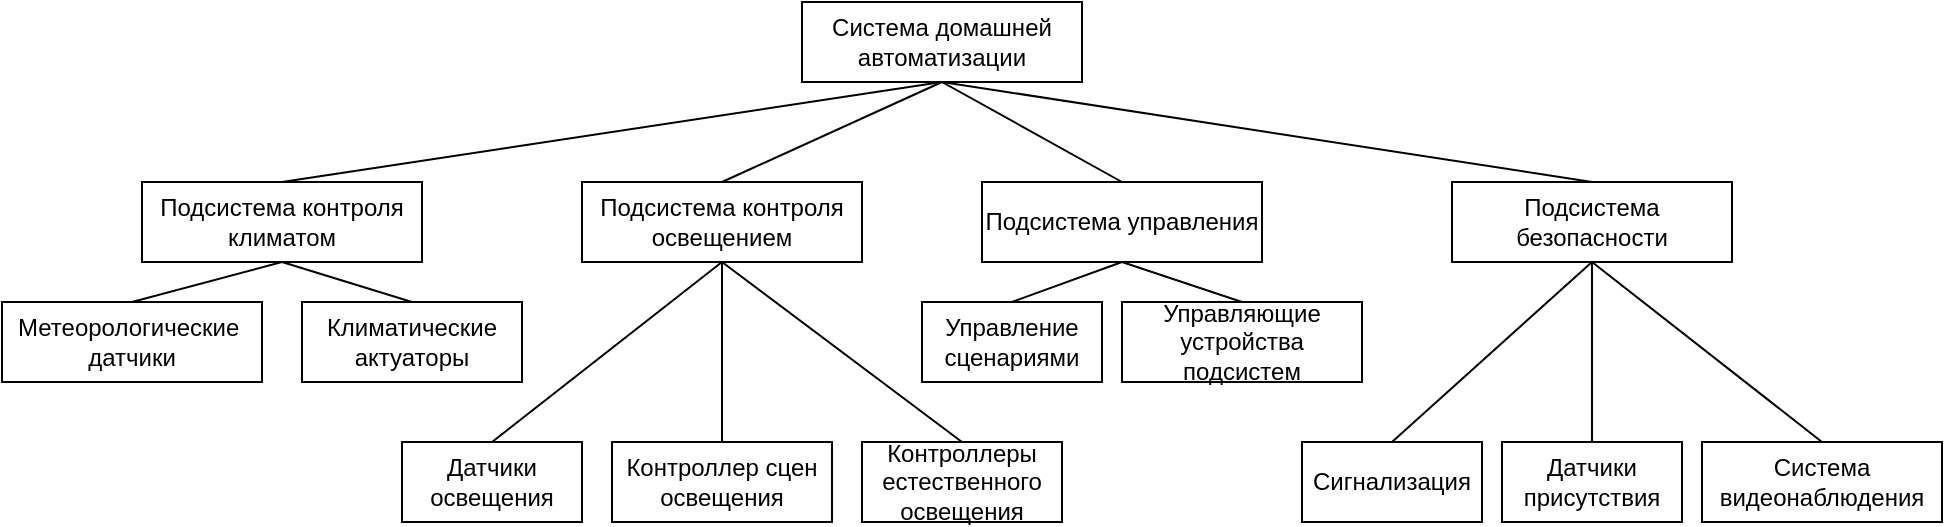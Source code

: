 <mxfile version="12.9.3" type="device" pages="14"><diagram id="8x0JdCdRlvwpocvCYO7m" name="Рис 1. Схема подсистем системы домашней автоматизации"><mxGraphModel dx="942" dy="942" grid="1" gridSize="10" guides="1" tooltips="1" connect="1" arrows="1" fold="1" page="1" pageScale="1" pageWidth="500" pageHeight="300" math="0" shadow="0"><root><mxCell id="0"/><mxCell id="1" parent="0"/><mxCell id="WRRyMaiyR_bwtCbyhR-h-23" style="edgeStyle=none;rounded=0;orthogonalLoop=1;jettySize=auto;html=1;exitX=0.5;exitY=1;exitDx=0;exitDy=0;entryX=0.5;entryY=0;entryDx=0;entryDy=0;strokeColor=#000000;endArrow=none;endFill=0;" parent="1" source="WRRyMaiyR_bwtCbyhR-h-2" target="WRRyMaiyR_bwtCbyhR-h-8" edge="1"><mxGeometry relative="1" as="geometry"/></mxCell><mxCell id="WRRyMaiyR_bwtCbyhR-h-25" style="edgeStyle=none;rounded=0;orthogonalLoop=1;jettySize=auto;html=1;exitX=0.5;exitY=1;exitDx=0;exitDy=0;entryX=0.5;entryY=0;entryDx=0;entryDy=0;strokeColor=#000000;endArrow=none;endFill=0;" parent="1" source="WRRyMaiyR_bwtCbyhR-h-2" target="WRRyMaiyR_bwtCbyhR-h-3" edge="1"><mxGeometry relative="1" as="geometry"/></mxCell><mxCell id="WRRyMaiyR_bwtCbyhR-h-26" style="edgeStyle=none;rounded=0;orthogonalLoop=1;jettySize=auto;html=1;exitX=0.5;exitY=1;exitDx=0;exitDy=0;entryX=0.5;entryY=0;entryDx=0;entryDy=0;strokeColor=#000000;endArrow=none;endFill=0;" parent="1" source="WRRyMaiyR_bwtCbyhR-h-2" target="WRRyMaiyR_bwtCbyhR-h-17" edge="1"><mxGeometry relative="1" as="geometry"/></mxCell><mxCell id="WRRyMaiyR_bwtCbyhR-h-27" style="edgeStyle=none;rounded=0;orthogonalLoop=1;jettySize=auto;html=1;exitX=0.5;exitY=1;exitDx=0;exitDy=0;entryX=0.5;entryY=0;entryDx=0;entryDy=0;strokeColor=#000000;endArrow=none;endFill=0;" parent="1" source="WRRyMaiyR_bwtCbyhR-h-2" target="WRRyMaiyR_bwtCbyhR-h-13" edge="1"><mxGeometry relative="1" as="geometry"/></mxCell><mxCell id="WRRyMaiyR_bwtCbyhR-h-2" value="Система домашней автоматизации" style="rounded=0;whiteSpace=wrap;html=1;" parent="1" vertex="1"><mxGeometry x="410" y="-280" width="140" height="40" as="geometry"/></mxCell><mxCell id="WRRyMaiyR_bwtCbyhR-h-28" style="edgeStyle=none;rounded=0;orthogonalLoop=1;jettySize=auto;html=1;exitX=0.5;exitY=1;exitDx=0;exitDy=0;entryX=0.5;entryY=0;entryDx=0;entryDy=0;endArrow=none;endFill=0;strokeColor=#000000;" parent="1" source="WRRyMaiyR_bwtCbyhR-h-3" target="WRRyMaiyR_bwtCbyhR-h-5" edge="1"><mxGeometry relative="1" as="geometry"/></mxCell><mxCell id="WRRyMaiyR_bwtCbyhR-h-29" style="edgeStyle=none;rounded=0;orthogonalLoop=1;jettySize=auto;html=1;exitX=0.5;exitY=1;exitDx=0;exitDy=0;entryX=0.5;entryY=0;entryDx=0;entryDy=0;endArrow=none;endFill=0;strokeColor=#000000;" parent="1" source="WRRyMaiyR_bwtCbyhR-h-3" target="WRRyMaiyR_bwtCbyhR-h-7" edge="1"><mxGeometry relative="1" as="geometry"/></mxCell><mxCell id="WRRyMaiyR_bwtCbyhR-h-3" value="Подсистема контроля климатом" style="rounded=0;whiteSpace=wrap;html=1;" parent="1" vertex="1"><mxGeometry x="80" y="-190" width="140" height="40" as="geometry"/></mxCell><mxCell id="WRRyMaiyR_bwtCbyhR-h-5" value="&lt;span style=&quot;text-align: left&quot;&gt;Метеорологические&amp;nbsp; датчики&lt;/span&gt;" style="rounded=0;whiteSpace=wrap;html=1;" parent="1" vertex="1"><mxGeometry x="10" y="-130" width="130" height="40" as="geometry"/></mxCell><mxCell id="WRRyMaiyR_bwtCbyhR-h-7" value="&lt;span style=&quot;text-align: left&quot;&gt;Климатические актуаторы&lt;/span&gt;" style="rounded=0;whiteSpace=wrap;html=1;" parent="1" vertex="1"><mxGeometry x="160" y="-130" width="110" height="40" as="geometry"/></mxCell><mxCell id="WRRyMaiyR_bwtCbyhR-h-30" style="edgeStyle=none;rounded=0;orthogonalLoop=1;jettySize=auto;html=1;exitX=0.5;exitY=1;exitDx=0;exitDy=0;entryX=0.5;entryY=0;entryDx=0;entryDy=0;endArrow=none;endFill=0;strokeColor=#000000;" parent="1" source="WRRyMaiyR_bwtCbyhR-h-8" target="WRRyMaiyR_bwtCbyhR-h-9" edge="1"><mxGeometry relative="1" as="geometry"/></mxCell><mxCell id="WRRyMaiyR_bwtCbyhR-h-31" style="edgeStyle=none;rounded=0;orthogonalLoop=1;jettySize=auto;html=1;exitX=0.5;exitY=1;exitDx=0;exitDy=0;entryX=0.5;entryY=0;entryDx=0;entryDy=0;endArrow=none;endFill=0;strokeColor=#000000;" parent="1" source="WRRyMaiyR_bwtCbyhR-h-8" target="WRRyMaiyR_bwtCbyhR-h-11" edge="1"><mxGeometry relative="1" as="geometry"/></mxCell><mxCell id="WRRyMaiyR_bwtCbyhR-h-32" style="edgeStyle=none;rounded=0;orthogonalLoop=1;jettySize=auto;html=1;exitX=0.5;exitY=1;exitDx=0;exitDy=0;entryX=0.5;entryY=0;entryDx=0;entryDy=0;endArrow=none;endFill=0;strokeColor=#000000;" parent="1" source="WRRyMaiyR_bwtCbyhR-h-8" target="WRRyMaiyR_bwtCbyhR-h-12" edge="1"><mxGeometry relative="1" as="geometry"/></mxCell><mxCell id="WRRyMaiyR_bwtCbyhR-h-8" value="Подсистема контроля освещением" style="rounded=0;whiteSpace=wrap;html=1;" parent="1" vertex="1"><mxGeometry x="300" y="-190" width="140" height="40" as="geometry"/></mxCell><mxCell id="WRRyMaiyR_bwtCbyhR-h-9" value="&lt;span style=&quot;text-align: left&quot;&gt;Датчики освещения&lt;/span&gt;" style="rounded=0;whiteSpace=wrap;html=1;" parent="1" vertex="1"><mxGeometry x="210" y="-60" width="90" height="40" as="geometry"/></mxCell><mxCell id="WRRyMaiyR_bwtCbyhR-h-11" value="&lt;span style=&quot;text-align: left&quot;&gt;&lt;font style=&quot;font-size: 12px&quot;&gt;Контроллер сцен освещения&lt;/font&gt;&lt;/span&gt;" style="rounded=0;whiteSpace=wrap;html=1;" parent="1" vertex="1"><mxGeometry x="315" y="-60" width="110" height="40" as="geometry"/></mxCell><mxCell id="WRRyMaiyR_bwtCbyhR-h-12" value="&lt;font style=&quot;font-size: 12px&quot;&gt;&lt;span style=&quot;text-align: left&quot;&gt;&lt;font style=&quot;font-size: 12px&quot;&gt;Контроллеры е&lt;/font&gt;&lt;/span&gt;&lt;span style=&quot;text-align: left&quot;&gt;стественного освещения&lt;/span&gt;&lt;/font&gt;" style="rounded=0;whiteSpace=wrap;html=1;" parent="1" vertex="1"><mxGeometry x="440" y="-60" width="100" height="40" as="geometry"/></mxCell><mxCell id="WRRyMaiyR_bwtCbyhR-h-13" value="Подсистема безопасности" style="rounded=0;whiteSpace=wrap;html=1;" parent="1" vertex="1"><mxGeometry x="735" y="-190" width="140" height="40" as="geometry"/></mxCell><mxCell id="WRRyMaiyR_bwtCbyhR-h-35" style="edgeStyle=none;rounded=0;orthogonalLoop=1;jettySize=auto;html=1;exitX=0.5;exitY=0;exitDx=0;exitDy=0;entryX=0.5;entryY=1;entryDx=0;entryDy=0;endArrow=none;endFill=0;strokeColor=#000000;" parent="1" source="WRRyMaiyR_bwtCbyhR-h-14" target="WRRyMaiyR_bwtCbyhR-h-13" edge="1"><mxGeometry relative="1" as="geometry"/></mxCell><mxCell id="WRRyMaiyR_bwtCbyhR-h-14" value="&lt;span style=&quot;text-align: left&quot;&gt;Сигнализация&lt;/span&gt;" style="rounded=0;whiteSpace=wrap;html=1;" parent="1" vertex="1"><mxGeometry x="660" y="-60" width="90" height="40" as="geometry"/></mxCell><mxCell id="WRRyMaiyR_bwtCbyhR-h-37" style="edgeStyle=none;rounded=0;orthogonalLoop=1;jettySize=auto;html=1;exitX=0.5;exitY=0;exitDx=0;exitDy=0;entryX=0.5;entryY=1;entryDx=0;entryDy=0;endArrow=none;endFill=0;strokeColor=#000000;" parent="1" source="WRRyMaiyR_bwtCbyhR-h-15" target="WRRyMaiyR_bwtCbyhR-h-13" edge="1"><mxGeometry relative="1" as="geometry"/></mxCell><mxCell id="WRRyMaiyR_bwtCbyhR-h-15" value="&lt;div&gt;&lt;span&gt;Система видеонаблюдения&lt;/span&gt;&lt;/div&gt;" style="rounded=0;whiteSpace=wrap;html=1;align=center;" parent="1" vertex="1"><mxGeometry x="860" y="-60" width="120" height="40" as="geometry"/></mxCell><mxCell id="WRRyMaiyR_bwtCbyhR-h-36" style="edgeStyle=none;rounded=0;orthogonalLoop=1;jettySize=auto;html=1;exitX=0.5;exitY=0;exitDx=0;exitDy=0;endArrow=none;endFill=0;strokeColor=#000000;" parent="1" source="WRRyMaiyR_bwtCbyhR-h-16" edge="1"><mxGeometry relative="1" as="geometry"><mxPoint x="805" y="-150" as="targetPoint"/></mxGeometry></mxCell><mxCell id="WRRyMaiyR_bwtCbyhR-h-16" value="&lt;div style=&quot;&quot;&gt;&lt;span&gt;Датчики присутствия&lt;/span&gt;&lt;/div&gt;" style="rounded=0;whiteSpace=wrap;html=1;align=center;" parent="1" vertex="1"><mxGeometry x="760" y="-60" width="90" height="40" as="geometry"/></mxCell><mxCell id="WRRyMaiyR_bwtCbyhR-h-33" style="edgeStyle=none;rounded=0;orthogonalLoop=1;jettySize=auto;html=1;exitX=0.5;exitY=1;exitDx=0;exitDy=0;entryX=0.5;entryY=0;entryDx=0;entryDy=0;endArrow=none;endFill=0;strokeColor=#000000;" parent="1" source="WRRyMaiyR_bwtCbyhR-h-17" target="WRRyMaiyR_bwtCbyhR-h-18" edge="1"><mxGeometry relative="1" as="geometry"/></mxCell><mxCell id="WRRyMaiyR_bwtCbyhR-h-34" style="edgeStyle=none;rounded=0;orthogonalLoop=1;jettySize=auto;html=1;exitX=0.5;exitY=1;exitDx=0;exitDy=0;entryX=0.5;entryY=0;entryDx=0;entryDy=0;endArrow=none;endFill=0;strokeColor=#000000;" parent="1" source="WRRyMaiyR_bwtCbyhR-h-17" target="WRRyMaiyR_bwtCbyhR-h-19" edge="1"><mxGeometry relative="1" as="geometry"/></mxCell><mxCell id="WRRyMaiyR_bwtCbyhR-h-17" value="Подсистема управления" style="rounded=0;whiteSpace=wrap;html=1;" parent="1" vertex="1"><mxGeometry x="500" y="-190" width="140" height="40" as="geometry"/></mxCell><mxCell id="WRRyMaiyR_bwtCbyhR-h-18" value="&lt;span style=&quot;text-align: left&quot;&gt;Управление сценариями&lt;/span&gt;" style="rounded=0;whiteSpace=wrap;html=1;" parent="1" vertex="1"><mxGeometry x="470" y="-130" width="90" height="40" as="geometry"/></mxCell><mxCell id="WRRyMaiyR_bwtCbyhR-h-19" value="Управляющие устройства подсистем" style="rounded=0;whiteSpace=wrap;html=1;align=center;" parent="1" vertex="1"><mxGeometry x="570" y="-130" width="120" height="40" as="geometry"/></mxCell></root></mxGraphModel></diagram><diagram id="k5sfPZxrdiz6EdVdH0dL" name="Рис. 2. Модель OSI."><mxGraphModel dx="1086" dy="806" grid="1" gridSize="10" guides="1" tooltips="1" connect="1" arrows="1" fold="1" page="1" pageScale="1" pageWidth="827" pageHeight="1169" math="0" shadow="0"><root><mxCell id="h6wIHqJ3UbfoDfBqtRoH-0"/><mxCell id="h6wIHqJ3UbfoDfBqtRoH-1" parent="h6wIHqJ3UbfoDfBqtRoH-0"/><mxCell id="h6wIHqJ3UbfoDfBqtRoH-7" value="Прикладной уровень" style="rounded=0;whiteSpace=wrap;html=1;" parent="h6wIHqJ3UbfoDfBqtRoH-1" vertex="1"><mxGeometry x="350" y="180" width="120" height="40" as="geometry"/></mxCell><mxCell id="h6wIHqJ3UbfoDfBqtRoH-8" value="Уровень представления" style="rounded=0;whiteSpace=wrap;html=1;" parent="h6wIHqJ3UbfoDfBqtRoH-1" vertex="1"><mxGeometry x="350" y="240" width="120" height="40" as="geometry"/></mxCell><mxCell id="h6wIHqJ3UbfoDfBqtRoH-9" value="Сеансовый уровень" style="rounded=0;whiteSpace=wrap;html=1;" parent="h6wIHqJ3UbfoDfBqtRoH-1" vertex="1"><mxGeometry x="350" y="300" width="120" height="40" as="geometry"/></mxCell><mxCell id="h6wIHqJ3UbfoDfBqtRoH-10" value="Сетевой уровень" style="rounded=0;whiteSpace=wrap;html=1;" parent="h6wIHqJ3UbfoDfBqtRoH-1" vertex="1"><mxGeometry x="350" y="420" width="120" height="40" as="geometry"/></mxCell><mxCell id="h6wIHqJ3UbfoDfBqtRoH-11" value="Транспортный уровень" style="rounded=0;whiteSpace=wrap;html=1;" parent="h6wIHqJ3UbfoDfBqtRoH-1" vertex="1"><mxGeometry x="350" y="360" width="120" height="40" as="geometry"/></mxCell><mxCell id="h6wIHqJ3UbfoDfBqtRoH-12" value="Физический уровень" style="rounded=0;whiteSpace=wrap;html=1;" parent="h6wIHqJ3UbfoDfBqtRoH-1" vertex="1"><mxGeometry x="350" y="544.5" width="120" height="40" as="geometry"/></mxCell><mxCell id="h6wIHqJ3UbfoDfBqtRoH-13" value="Канальный уровень" style="rounded=0;whiteSpace=wrap;html=1;" parent="h6wIHqJ3UbfoDfBqtRoH-1" vertex="1"><mxGeometry x="350" y="484.5" width="120" height="40" as="geometry"/></mxCell></root></mxGraphModel></diagram><diagram id="Che67uDPqf3_EfOPjMFF" name="Рис 4. Взаимодействия клиентов и брокера в протоколе MQTT"><mxGraphModel dx="1086" dy="806" grid="1" gridSize="10" guides="1" tooltips="1" connect="1" arrows="1" fold="1" page="1" pageScale="1" pageWidth="827" pageHeight="1169" math="0" shadow="0"><root><mxCell id="bf9YtLMPyDu3RK4C464r-0"/><mxCell id="bf9YtLMPyDu3RK4C464r-1" parent="bf9YtLMPyDu3RK4C464r-0"/><mxCell id="bf9YtLMPyDu3RK4C464r-2" value="Издатель" style="rounded=0;whiteSpace=wrap;html=1;" parent="bf9YtLMPyDu3RK4C464r-1" vertex="1"><mxGeometry x="240" y="370" width="120" height="60" as="geometry"/></mxCell><mxCell id="bf9YtLMPyDu3RK4C464r-3" value="Брокер" style="rounded=0;whiteSpace=wrap;html=1;" parent="bf9YtLMPyDu3RK4C464r-1" vertex="1"><mxGeometry x="450" y="370" width="120" height="60" as="geometry"/></mxCell><mxCell id="bf9YtLMPyDu3RK4C464r-4" value="Подписчик" style="rounded=0;whiteSpace=wrap;html=1;" parent="bf9YtLMPyDu3RK4C464r-1" vertex="1"><mxGeometry x="640" y="370" width="120" height="60" as="geometry"/></mxCell><mxCell id="bf9YtLMPyDu3RK4C464r-5" value="" style="endArrow=classic;html=1;exitX=1;exitY=0.25;exitDx=0;exitDy=0;entryX=0;entryY=0.25;entryDx=0;entryDy=0;" parent="bf9YtLMPyDu3RK4C464r-1" source="bf9YtLMPyDu3RK4C464r-2" target="bf9YtLMPyDu3RK4C464r-3" edge="1"><mxGeometry width="50" height="50" relative="1" as="geometry"><mxPoint x="370" y="400" as="sourcePoint"/><mxPoint x="420" y="350" as="targetPoint"/></mxGeometry></mxCell><mxCell id="bf9YtLMPyDu3RK4C464r-8" value="1. connect" style="text;html=1;align=center;verticalAlign=middle;resizable=0;points=[];labelBackgroundColor=#ffffff;fontSize=9;" parent="bf9YtLMPyDu3RK4C464r-5" vertex="1" connectable="0"><mxGeometry x="-0.296" y="1" relative="1" as="geometry"><mxPoint x="12" y="-4" as="offset"/></mxGeometry></mxCell><mxCell id="bf9YtLMPyDu3RK4C464r-6" value="" style="endArrow=classic;html=1;entryX=1;entryY=0.5;entryDx=0;entryDy=0;exitX=0;exitY=0.5;exitDx=0;exitDy=0;" parent="bf9YtLMPyDu3RK4C464r-1" source="bf9YtLMPyDu3RK4C464r-3" target="bf9YtLMPyDu3RK4C464r-2" edge="1"><mxGeometry width="50" height="50" relative="1" as="geometry"><mxPoint x="410" y="450" as="sourcePoint"/><mxPoint x="460" y="400" as="targetPoint"/></mxGeometry></mxCell><mxCell id="bf9YtLMPyDu3RK4C464r-7" value="" style="endArrow=classic;html=1;exitX=1;exitY=0.75;exitDx=0;exitDy=0;entryX=0;entryY=0.75;entryDx=0;entryDy=0;" parent="bf9YtLMPyDu3RK4C464r-1" source="bf9YtLMPyDu3RK4C464r-2" target="bf9YtLMPyDu3RK4C464r-3" edge="1"><mxGeometry width="50" height="50" relative="1" as="geometry"><mxPoint x="430" y="420" as="sourcePoint"/><mxPoint x="480" y="370" as="targetPoint"/></mxGeometry></mxCell><mxCell id="bf9YtLMPyDu3RK4C464r-9" value="2. connack" style="text;html=1;align=center;verticalAlign=middle;resizable=0;points=[];labelBackgroundColor=#ffffff;rotation=0;fontSize=9;" parent="bf9YtLMPyDu3RK4C464r-1" vertex="1" connectable="0"><mxGeometry x="390" y="410" as="geometry"><mxPoint x="12" y="-14" as="offset"/></mxGeometry></mxCell><mxCell id="bf9YtLMPyDu3RK4C464r-10" value="3. publish" style="text;html=1;align=center;verticalAlign=middle;resizable=0;points=[];labelBackgroundColor=#ffffff;rotation=0;fontSize=9;" parent="bf9YtLMPyDu3RK4C464r-1" vertex="1" connectable="0"><mxGeometry x="390" y="430" as="geometry"><mxPoint x="12" y="-14" as="offset"/></mxGeometry></mxCell><mxCell id="bf9YtLMPyDu3RK4C464r-11" value="" style="endArrow=classic;html=1;entryX=0.999;entryY=0.169;entryDx=0;entryDy=0;entryPerimeter=0;exitX=-0.004;exitY=0.169;exitDx=0;exitDy=0;exitPerimeter=0;" parent="bf9YtLMPyDu3RK4C464r-1" edge="1"><mxGeometry width="50" height="50" relative="1" as="geometry"><mxPoint x="639.64" y="380.14" as="sourcePoint"/><mxPoint x="570" y="380.14" as="targetPoint"/></mxGeometry></mxCell><mxCell id="bf9YtLMPyDu3RK4C464r-12" value="" style="endArrow=classic;html=1;entryX=0;entryY=0.5;entryDx=0;entryDy=0;exitX=1;exitY=0.5;exitDx=0;exitDy=0;" parent="bf9YtLMPyDu3RK4C464r-1" edge="1"><mxGeometry width="50" height="50" relative="1" as="geometry"><mxPoint x="570" y="390" as="sourcePoint"/><mxPoint x="640" y="390" as="targetPoint"/></mxGeometry></mxCell><mxCell id="bf9YtLMPyDu3RK4C464r-13" value="" style="endArrow=classic;html=1;entryX=1;entryY=0.75;entryDx=0;entryDy=0;exitX=0;exitY=0.75;exitDx=0;exitDy=0;" parent="bf9YtLMPyDu3RK4C464r-1" edge="1"><mxGeometry width="50" height="50" relative="1" as="geometry"><mxPoint x="640" y="410" as="sourcePoint"/><mxPoint x="570" y="410" as="targetPoint"/></mxGeometry></mxCell><mxCell id="bf9YtLMPyDu3RK4C464r-14" value="" style="endArrow=classic;html=1;entryX=0;entryY=0.902;entryDx=0;entryDy=0;exitX=0.999;exitY=0.902;exitDx=0;exitDy=0;exitPerimeter=0;entryPerimeter=0;" parent="bf9YtLMPyDu3RK4C464r-1" edge="1"><mxGeometry width="50" height="50" relative="1" as="geometry"><mxPoint x="569.88" y="420" as="sourcePoint"/><mxPoint x="640" y="420" as="targetPoint"/></mxGeometry></mxCell><mxCell id="bf9YtLMPyDu3RK4C464r-15" value="1. connect" style="text;html=1;align=center;verticalAlign=middle;resizable=0;points=[];labelBackgroundColor=#ffffff;fontSize=9;" parent="bf9YtLMPyDu3RK4C464r-1" vertex="1" connectable="0"><mxGeometry x="590" y="380" as="geometry"><mxPoint x="12" y="-14" as="offset"/></mxGeometry></mxCell><mxCell id="bf9YtLMPyDu3RK4C464r-16" value="2. connack" style="text;html=1;align=center;verticalAlign=middle;resizable=0;points=[];labelBackgroundColor=#ffffff;rotation=0;fontSize=9;" parent="bf9YtLMPyDu3RK4C464r-1" vertex="1" connectable="0"><mxGeometry x="590" y="400" as="geometry"><mxPoint x="12" y="-14" as="offset"/></mxGeometry></mxCell><mxCell id="bf9YtLMPyDu3RK4C464r-17" value="4. publish" style="text;html=1;align=center;verticalAlign=middle;resizable=0;points=[];labelBackgroundColor=#ffffff;rotation=0;fontSize=9;" parent="bf9YtLMPyDu3RK4C464r-1" vertex="1" connectable="0"><mxGeometry x="590" y="440" as="geometry"><mxPoint x="12" y="-14" as="offset"/></mxGeometry></mxCell><mxCell id="bf9YtLMPyDu3RK4C464r-18" value="3. subscribe" style="text;html=1;align=center;verticalAlign=middle;resizable=0;points=[];labelBackgroundColor=#ffffff;rotation=0;fontSize=9;" parent="bf9YtLMPyDu3RK4C464r-1" vertex="1" connectable="0"><mxGeometry x="590" y="420" as="geometry"><mxPoint x="12" y="-14" as="offset"/></mxGeometry></mxCell></root></mxGraphModel></diagram><diagram id="tcb47Qx3ewBOHJWCQ2AQ" name="Рис. 5. Схема сети с шлюзом и CAN шиной"><mxGraphModel dx="942" dy="642" grid="1" gridSize="10" guides="1" tooltips="1" connect="1" arrows="1" fold="1" page="1" pageScale="1" pageWidth="827" pageHeight="1169" math="0" shadow="0"><root><mxCell id="rXoQAt6rv2Lt-Ny04vhT-0"/><mxCell id="rXoQAt6rv2Lt-Ny04vhT-1" parent="rXoQAt6rv2Lt-Ny04vhT-0"/><mxCell id="9OnHA4GKnbDaF0UxBxBT-8" style="edgeStyle=orthogonalEdgeStyle;rounded=0;orthogonalLoop=1;jettySize=auto;html=1;endArrow=oval;endFill=1;" parent="rXoQAt6rv2Lt-Ny04vhT-1" source="rXoQAt6rv2Lt-Ny04vhT-2" edge="1"><mxGeometry relative="1" as="geometry"><mxPoint x="414" y="390" as="targetPoint"/></mxGeometry></mxCell><mxCell id="rXoQAt6rv2Lt-Ny04vhT-2" value="&lt;font style=&quot;font-size: 12px&quot;&gt;MQTT/CAN шлюз&lt;/font&gt;" style="rounded=0;whiteSpace=wrap;html=1;fontSize=9;" parent="rXoQAt6rv2Lt-Ny04vhT-1" vertex="1"><mxGeometry x="354" y="330" width="120" height="40" as="geometry"/></mxCell><mxCell id="9OnHA4GKnbDaF0UxBxBT-6" style="edgeStyle=orthogonalEdgeStyle;rounded=0;orthogonalLoop=1;jettySize=auto;html=1;exitX=0.5;exitY=0;exitDx=0;exitDy=0;endArrow=oval;endFill=1;" parent="rXoQAt6rv2Lt-Ny04vhT-1" source="rXoQAt6rv2Lt-Ny04vhT-3" edge="1"><mxGeometry relative="1" as="geometry"><mxPoint x="278.952" y="390" as="targetPoint"/></mxGeometry></mxCell><mxCell id="rXoQAt6rv2Lt-Ny04vhT-3" value="&lt;font style=&quot;font-size: 12px&quot;&gt;CAN&amp;nbsp;&lt;br&gt;узел&lt;/font&gt;" style="rounded=0;whiteSpace=wrap;html=1;fontSize=9;align=center;" parent="rXoQAt6rv2Lt-Ny04vhT-1" vertex="1"><mxGeometry x="244" y="410" width="70" height="40" as="geometry"/></mxCell><mxCell id="9OnHA4GKnbDaF0UxBxBT-7" style="edgeStyle=orthogonalEdgeStyle;rounded=0;orthogonalLoop=1;jettySize=auto;html=1;endArrow=oval;endFill=1;" parent="rXoQAt6rv2Lt-Ny04vhT-1" source="rXoQAt6rv2Lt-Ny04vhT-5" edge="1"><mxGeometry relative="1" as="geometry"><mxPoint x="369" y="390" as="targetPoint"/></mxGeometry></mxCell><mxCell id="rXoQAt6rv2Lt-Ny04vhT-5" value="&lt;font style=&quot;font-size: 12px&quot;&gt;CAN&amp;nbsp;&lt;br&gt;узел&lt;/font&gt;" style="rounded=0;whiteSpace=wrap;html=1;fontSize=9;align=center;" parent="rXoQAt6rv2Lt-Ny04vhT-1" vertex="1"><mxGeometry x="334" y="410" width="70" height="40" as="geometry"/></mxCell><mxCell id="9OnHA4GKnbDaF0UxBxBT-9" style="edgeStyle=orthogonalEdgeStyle;rounded=0;orthogonalLoop=1;jettySize=auto;html=1;endArrow=oval;endFill=1;" parent="rXoQAt6rv2Lt-Ny04vhT-1" source="rXoQAt6rv2Lt-Ny04vhT-6" edge="1"><mxGeometry relative="1" as="geometry"><mxPoint x="459" y="390" as="targetPoint"/></mxGeometry></mxCell><mxCell id="rXoQAt6rv2Lt-Ny04vhT-6" value="&lt;font style=&quot;font-size: 12px&quot;&gt;CAN&amp;nbsp;&lt;br&gt;узел&lt;/font&gt;" style="rounded=0;whiteSpace=wrap;html=1;fontSize=9;align=center;" parent="rXoQAt6rv2Lt-Ny04vhT-1" vertex="1"><mxGeometry x="424" y="410" width="70" height="40" as="geometry"/></mxCell><mxCell id="9OnHA4GKnbDaF0UxBxBT-10" style="edgeStyle=orthogonalEdgeStyle;rounded=0;orthogonalLoop=1;jettySize=auto;html=1;endArrow=oval;endFill=1;" parent="rXoQAt6rv2Lt-Ny04vhT-1" source="rXoQAt6rv2Lt-Ny04vhT-7" edge="1"><mxGeometry relative="1" as="geometry"><mxPoint x="549" y="390" as="targetPoint"/></mxGeometry></mxCell><mxCell id="rXoQAt6rv2Lt-Ny04vhT-7" value="&lt;font style=&quot;font-size: 12px&quot;&gt;CAN&amp;nbsp;&lt;br&gt;узел&lt;/font&gt;" style="rounded=0;whiteSpace=wrap;html=1;fontSize=9;align=center;" parent="rXoQAt6rv2Lt-Ny04vhT-1" vertex="1"><mxGeometry x="514" y="410" width="70" height="40" as="geometry"/></mxCell><mxCell id="rXoQAt6rv2Lt-Ny04vhT-14" value="&lt;font style=&quot;font-size: 12px&quot;&gt;MQTT брокер&lt;/font&gt;" style="rounded=0;whiteSpace=wrap;html=1;fontSize=9;" parent="rXoQAt6rv2Lt-Ny04vhT-1" vertex="1"><mxGeometry x="354" y="220" width="120" height="40" as="geometry"/></mxCell><mxCell id="rXoQAt6rv2Lt-Ny04vhT-15" value="" style="endArrow=classic;startArrow=classic;html=1;fontSize=12;entryX=0.5;entryY=1;entryDx=0;entryDy=0;exitX=0.5;exitY=0;exitDx=0;exitDy=0;" parent="rXoQAt6rv2Lt-Ny04vhT-1" source="rXoQAt6rv2Lt-Ny04vhT-2" target="rXoQAt6rv2Lt-Ny04vhT-14" edge="1"><mxGeometry width="50" height="50" relative="1" as="geometry"><mxPoint x="390" y="350" as="sourcePoint"/><mxPoint x="440" y="300" as="targetPoint"/></mxGeometry></mxCell><mxCell id="rXoQAt6rv2Lt-Ny04vhT-16" value="MQTT / IP / Ethernet" style="text;html=1;align=center;verticalAlign=middle;whiteSpace=wrap;rounded=0;fontSize=12;fillColor=#ffffff;" parent="rXoQAt6rv2Lt-Ny04vhT-1" vertex="1"><mxGeometry x="362" y="280" width="104" height="30" as="geometry"/></mxCell><mxCell id="rXoQAt6rv2Lt-Ny04vhT-29" value="&lt;span style=&quot;font-size: 12px&quot;&gt;Система управления домашней автоматизацией &lt;br&gt;(Home Assistant)&lt;/span&gt;" style="rounded=0;whiteSpace=wrap;html=1;fontSize=9;" parent="rXoQAt6rv2Lt-Ny04vhT-1" vertex="1"><mxGeometry x="354" y="70" width="120" height="80" as="geometry"/></mxCell><mxCell id="rXoQAt6rv2Lt-Ny04vhT-30" value="" style="endArrow=classic;startArrow=classic;html=1;fontSize=12;exitX=0.5;exitY=0;exitDx=0;exitDy=0;entryX=0.5;entryY=1;entryDx=0;entryDy=0;" parent="rXoQAt6rv2Lt-Ny04vhT-1" source="rXoQAt6rv2Lt-Ny04vhT-14" target="rXoQAt6rv2Lt-Ny04vhT-29" edge="1"><mxGeometry width="50" height="50" relative="1" as="geometry"><mxPoint x="270" y="210" as="sourcePoint"/><mxPoint x="320" y="160" as="targetPoint"/></mxGeometry></mxCell><mxCell id="rXoQAt6rv2Lt-Ny04vhT-28" value="MQTT / IP / Ethernet" style="text;html=1;align=center;verticalAlign=middle;whiteSpace=wrap;rounded=0;fontSize=12;fillColor=#ffffff;" parent="rXoQAt6rv2Lt-Ny04vhT-1" vertex="1"><mxGeometry x="362" y="170" width="104" height="30" as="geometry"/></mxCell><mxCell id="9OnHA4GKnbDaF0UxBxBT-5" value="" style="endArrow=none;html=1;" parent="rXoQAt6rv2Lt-Ny04vhT-1" edge="1"><mxGeometry width="50" height="50" relative="1" as="geometry"><mxPoint x="220" y="390" as="sourcePoint"/><mxPoint x="600" y="390" as="targetPoint"/></mxGeometry></mxCell><mxCell id="9OnHA4GKnbDaF0UxBxBT-11" value="CAN шина" style="text;html=1;strokeColor=none;fillColor=none;align=center;verticalAlign=middle;whiteSpace=wrap;rounded=0;" parent="rXoQAt6rv2Lt-Ny04vhT-1" vertex="1"><mxGeometry x="204" y="370" width="76" height="20" as="geometry"/></mxCell></root></mxGraphModel></diagram><diagram id="kPSYbhSUwB31xZqPnj-9" name="Рис 6. Функциональная схема шлюза"><mxGraphModel dx="1086" dy="806" grid="1" gridSize="10" guides="1" tooltips="1" connect="1" arrows="1" fold="1" page="1" pageScale="1" pageWidth="827" pageHeight="1169" math="0" shadow="0"><root><mxCell id="us4bkh40f-Uz9op0u1M2-0"/><mxCell id="us4bkh40f-Uz9op0u1M2-1" parent="us4bkh40f-Uz9op0u1M2-0"/><mxCell id="us4bkh40f-Uz9op0u1M2-2" value="Микроконтроллер" style="rounded=0;whiteSpace=wrap;html=1;" parent="us4bkh40f-Uz9op0u1M2-1" vertex="1"><mxGeometry x="360" y="390" width="120" height="60" as="geometry"/></mxCell><mxCell id="us4bkh40f-Uz9op0u1M2-3" value="Ethernet-контроллер" style="rounded=0;whiteSpace=wrap;html=1;" parent="us4bkh40f-Uz9op0u1M2-1" vertex="1"><mxGeometry x="180" y="390" width="120" height="60" as="geometry"/></mxCell><mxCell id="us4bkh40f-Uz9op0u1M2-4" value="" style="endArrow=block;html=1;exitX=1;exitY=0.5;exitDx=0;exitDy=0;entryX=0;entryY=0.5;entryDx=0;entryDy=0;startArrow=block;startFill=1;endFill=1;" parent="us4bkh40f-Uz9op0u1M2-1" source="us4bkh40f-Uz9op0u1M2-3" target="us4bkh40f-Uz9op0u1M2-2" edge="1"><mxGeometry width="50" height="50" relative="1" as="geometry"><mxPoint x="300" y="520" as="sourcePoint"/><mxPoint x="350" y="470" as="targetPoint"/></mxGeometry></mxCell><mxCell id="us4bkh40f-Uz9op0u1M2-5" value="SPI" style="text;html=1;align=center;verticalAlign=middle;resizable=0;points=[];labelBackgroundColor=#ffffff;" parent="us4bkh40f-Uz9op0u1M2-4" vertex="1" connectable="0"><mxGeometry x="-0.212" y="2" relative="1" as="geometry"><mxPoint x="8.57" y="-8" as="offset"/></mxGeometry></mxCell><mxCell id="us4bkh40f-Uz9op0u1M2-6" value="CAN трансивер" style="rounded=0;whiteSpace=wrap;html=1;" parent="us4bkh40f-Uz9op0u1M2-1" vertex="1"><mxGeometry x="360" y="510" width="120" height="60" as="geometry"/></mxCell><mxCell id="us4bkh40f-Uz9op0u1M2-7" value="" style="endArrow=block;html=1;exitX=0.5;exitY=1;exitDx=0;exitDy=0;entryX=0.5;entryY=0;entryDx=0;entryDy=0;startArrow=block;startFill=1;endFill=1;" parent="us4bkh40f-Uz9op0u1M2-1" source="us4bkh40f-Uz9op0u1M2-2" target="us4bkh40f-Uz9op0u1M2-6" edge="1"><mxGeometry width="50" height="50" relative="1" as="geometry"><mxPoint x="480" y="419.58" as="sourcePoint"/><mxPoint x="540" y="419.58" as="targetPoint"/></mxGeometry></mxCell><mxCell id="us4bkh40f-Uz9op0u1M2-8" value="CAN Tx/Rx" style="text;html=1;align=center;verticalAlign=middle;resizable=0;points=[];labelBackgroundColor=#ffffff;" parent="us4bkh40f-Uz9op0u1M2-7" vertex="1" connectable="0"><mxGeometry x="-0.212" y="2" relative="1" as="geometry"><mxPoint x="-2" y="6.55" as="offset"/></mxGeometry></mxCell><mxCell id="us4bkh40f-Uz9op0u1M2-10" value="Ethernet" style="endArrow=classic;html=1;exitX=0;exitY=0.5;exitDx=0;exitDy=0;" parent="us4bkh40f-Uz9op0u1M2-1" source="us4bkh40f-Uz9op0u1M2-3" edge="1"><mxGeometry x="0.143" y="10" width="50" height="50" relative="1" as="geometry"><mxPoint x="110" y="460" as="sourcePoint"/><mxPoint x="110" y="420" as="targetPoint"/><Array as="points"><mxPoint x="170" y="420"/></Array><mxPoint as="offset"/></mxGeometry></mxCell><mxCell id="us4bkh40f-Uz9op0u1M2-17" style="edgeStyle=orthogonalEdgeStyle;rounded=0;orthogonalLoop=1;jettySize=auto;html=1;entryX=1;entryY=0.5;entryDx=0;entryDy=0;startArrow=none;startFill=0;endArrow=block;endFill=1;" parent="us4bkh40f-Uz9op0u1M2-1" source="us4bkh40f-Uz9op0u1M2-14" target="us4bkh40f-Uz9op0u1M2-6" edge="1"><mxGeometry relative="1" as="geometry"><Array as="points"><mxPoint x="610" y="540"/></Array></mxGeometry></mxCell><mxCell id="us4bkh40f-Uz9op0u1M2-14" value="DC/DC преобразователь" style="rounded=0;whiteSpace=wrap;html=1;" parent="us4bkh40f-Uz9op0u1M2-1" vertex="1"><mxGeometry x="550" y="390" width="120" height="60" as="geometry"/></mxCell><mxCell id="us4bkh40f-Uz9op0u1M2-15" value="" style="endArrow=classic;html=1;entryX=1;entryY=0.5;entryDx=0;entryDy=0;exitX=0;exitY=0.5;exitDx=0;exitDy=0;" parent="us4bkh40f-Uz9op0u1M2-1" source="us4bkh40f-Uz9op0u1M2-14" target="us4bkh40f-Uz9op0u1M2-2" edge="1"><mxGeometry width="50" height="50" relative="1" as="geometry"><mxPoint x="560" y="550" as="sourcePoint"/><mxPoint x="610" y="500" as="targetPoint"/></mxGeometry></mxCell><mxCell id="us4bkh40f-Uz9op0u1M2-16" value="" style="endArrow=classic;html=1;entryX=0.5;entryY=0;entryDx=0;entryDy=0;exitX=0.5;exitY=0;exitDx=0;exitDy=0;" parent="us4bkh40f-Uz9op0u1M2-1" source="us4bkh40f-Uz9op0u1M2-14" target="us4bkh40f-Uz9op0u1M2-3" edge="1"><mxGeometry width="50" height="50" relative="1" as="geometry"><mxPoint x="550" y="430" as="sourcePoint"/><mxPoint x="490" y="430" as="targetPoint"/><Array as="points"><mxPoint x="610" y="350"/><mxPoint x="240" y="350"/></Array></mxGeometry></mxCell><mxCell id="us4bkh40f-Uz9op0u1M2-18" value="DC 3.3В" style="text;html=1;align=center;verticalAlign=middle;resizable=0;points=[];labelBackgroundColor=#ffffff;" parent="us4bkh40f-Uz9op0u1M2-16" vertex="1" connectable="0"><mxGeometry x="-0.091" y="-1" relative="1" as="geometry"><mxPoint as="offset"/></mxGeometry></mxCell><mxCell id="us4bkh40f-Uz9op0u1M2-19" value="DC 3.3В" style="text;html=1;align=center;verticalAlign=middle;resizable=0;points=[];labelBackgroundColor=#ffffff;" parent="us4bkh40f-Uz9op0u1M2-1" vertex="1" connectable="0"><mxGeometry x="460" y="359" as="geometry"><mxPoint x="58" y="61" as="offset"/></mxGeometry></mxCell><mxCell id="us4bkh40f-Uz9op0u1M2-20" value="DC 3.3В" style="text;html=1;align=center;verticalAlign=middle;resizable=0;points=[];labelBackgroundColor=#ffffff;" parent="us4bkh40f-Uz9op0u1M2-1" vertex="1" connectable="0"><mxGeometry x="480" y="480" as="geometry"><mxPoint x="58" y="61" as="offset"/></mxGeometry></mxCell><mxCell id="us4bkh40f-Uz9op0u1M2-22" value="DC 12В" style="endArrow=classic;html=1;exitX=0;exitY=0.5;exitDx=0;exitDy=0;" parent="us4bkh40f-Uz9op0u1M2-1" edge="1"><mxGeometry width="50" height="50" relative="1" as="geometry"><mxPoint x="740" y="419.8" as="sourcePoint"/><mxPoint x="670" y="419.8" as="targetPoint"/><Array as="points"><mxPoint x="730" y="419.8"/></Array></mxGeometry></mxCell><mxCell id="us4bkh40f-Uz9op0u1M2-23" value="" style="endArrow=none;html=1;exitX=0.5;exitY=1;exitDx=0;exitDy=0;endFill=0;startArrow=block;startFill=1;" parent="us4bkh40f-Uz9op0u1M2-1" edge="1"><mxGeometry width="50" height="50" relative="1" as="geometry"><mxPoint x="430" y="570" as="sourcePoint"/><mxPoint x="430" y="630" as="targetPoint"/><Array as="points"><mxPoint x="430" y="600"/></Array></mxGeometry></mxCell><mxCell id="us4bkh40f-Uz9op0u1M2-11" value="CAN шина" style="endArrow=classic;html=1;exitX=0.5;exitY=1;exitDx=0;exitDy=0;" parent="us4bkh40f-Uz9op0u1M2-1" source="us4bkh40f-Uz9op0u1M2-6" edge="1"><mxGeometry width="50" height="50" relative="1" as="geometry"><mxPoint x="470" y="620" as="sourcePoint"/><mxPoint x="420" y="630" as="targetPoint"/><Array as="points"><mxPoint x="420" y="600"/></Array></mxGeometry></mxCell><mxCell id="us4bkh40f-Uz9op0u1M2-24" value="" style="endArrow=none;html=1;exitX=0;exitY=0.5;exitDx=0;exitDy=0;endFill=0;startArrow=block;startFill=1;" parent="us4bkh40f-Uz9op0u1M2-1" edge="1"><mxGeometry width="50" height="50" relative="1" as="geometry"><mxPoint x="180" y="440" as="sourcePoint"/><mxPoint x="110" y="440" as="targetPoint"/><Array as="points"><mxPoint x="170" y="440"/></Array></mxGeometry></mxCell></root></mxGraphModel></diagram><diagram id="TFRCteoqINaXOcWnzWBk" name="рис 15 алгоритм работы шлюза"><mxGraphModel dx="1422" dy="822" grid="1" gridSize="10" guides="1" tooltips="1" connect="1" arrows="1" fold="1" page="1" pageScale="1" pageWidth="827" pageHeight="1169" math="0" shadow="0"><root><mxCell id="MkGxNIToTA13cNPfm5mB-0"/><mxCell id="MkGxNIToTA13cNPfm5mB-1" parent="MkGxNIToTA13cNPfm5mB-0"/><mxCell id="MkGxNIToTA13cNPfm5mB-20" style="edgeStyle=orthogonalEdgeStyle;rounded=0;orthogonalLoop=1;jettySize=auto;html=1;entryX=0.5;entryY=0;entryDx=0;entryDy=0;" parent="MkGxNIToTA13cNPfm5mB-1" source="MkGxNIToTA13cNPfm5mB-2" target="MkGxNIToTA13cNPfm5mB-3" edge="1"><mxGeometry relative="1" as="geometry"/></mxCell><mxCell id="MkGxNIToTA13cNPfm5mB-2" value="Начало" style="rounded=1;whiteSpace=wrap;html=1;arcSize=50;" parent="MkGxNIToTA13cNPfm5mB-1" vertex="1"><mxGeometry x="337" y="180" width="154" height="30" as="geometry"/></mxCell><mxCell id="MkGxNIToTA13cNPfm5mB-19" style="edgeStyle=orthogonalEdgeStyle;rounded=0;orthogonalLoop=1;jettySize=auto;html=1;entryX=0.5;entryY=0;entryDx=0;entryDy=0;" parent="MkGxNIToTA13cNPfm5mB-1" source="MkGxNIToTA13cNPfm5mB-3" target="MkGxNIToTA13cNPfm5mB-4" edge="1"><mxGeometry relative="1" as="geometry"/></mxCell><mxCell id="MkGxNIToTA13cNPfm5mB-3" value="Инициализация встроенных тактовых генераторов" style="rounded=0;whiteSpace=wrap;html=1;" parent="MkGxNIToTA13cNPfm5mB-1" vertex="1"><mxGeometry x="334" y="240" width="160" height="40" as="geometry"/></mxCell><mxCell id="MkGxNIToTA13cNPfm5mB-18" style="edgeStyle=orthogonalEdgeStyle;rounded=0;orthogonalLoop=1;jettySize=auto;html=1;entryX=0.5;entryY=0;entryDx=0;entryDy=0;" parent="MkGxNIToTA13cNPfm5mB-1" source="MkGxNIToTA13cNPfm5mB-4" target="MkGxNIToTA13cNPfm5mB-7" edge="1"><mxGeometry relative="1" as="geometry"/></mxCell><mxCell id="MkGxNIToTA13cNPfm5mB-4" value="Инициализация внутренних переферийных модулей" style="rounded=0;whiteSpace=wrap;html=1;" parent="MkGxNIToTA13cNPfm5mB-1" vertex="1"><mxGeometry x="334" y="310" width="160" height="50" as="geometry"/></mxCell><mxCell id="MkGxNIToTA13cNPfm5mB-17" style="edgeStyle=orthogonalEdgeStyle;rounded=0;orthogonalLoop=1;jettySize=auto;html=1;entryX=0.5;entryY=0;entryDx=0;entryDy=0;" parent="MkGxNIToTA13cNPfm5mB-1" source="MkGxNIToTA13cNPfm5mB-7" target="MkGxNIToTA13cNPfm5mB-8" edge="1"><mxGeometry relative="1" as="geometry"/></mxCell><mxCell id="MkGxNIToTA13cNPfm5mB-7" value="Настройка и включение прерываний" style="rounded=0;whiteSpace=wrap;html=1;" parent="MkGxNIToTA13cNPfm5mB-1" vertex="1"><mxGeometry x="334" y="390" width="160" height="50" as="geometry"/></mxCell><mxCell id="MkGxNIToTA13cNPfm5mB-16" style="edgeStyle=orthogonalEdgeStyle;rounded=0;orthogonalLoop=1;jettySize=auto;html=1;entryX=0.5;entryY=0;entryDx=0;entryDy=0;" parent="MkGxNIToTA13cNPfm5mB-1" source="MkGxNIToTA13cNPfm5mB-8" target="MkGxNIToTA13cNPfm5mB-10" edge="1"><mxGeometry relative="1" as="geometry"/></mxCell><mxCell id="MkGxNIToTA13cNPfm5mB-8" value="Инициализация контроллера W5500" style="rounded=0;whiteSpace=wrap;html=1;" parent="MkGxNIToTA13cNPfm5mB-1" vertex="1"><mxGeometry x="334" y="470" width="160" height="50" as="geometry"/></mxCell><mxCell id="MkGxNIToTA13cNPfm5mB-15" style="edgeStyle=orthogonalEdgeStyle;rounded=0;orthogonalLoop=1;jettySize=auto;html=1;entryX=0.5;entryY=0;entryDx=0;entryDy=0;" parent="MkGxNIToTA13cNPfm5mB-1" source="MkGxNIToTA13cNPfm5mB-10" edge="1"><mxGeometry relative="1" as="geometry"><mxPoint x="414" y="630" as="targetPoint"/></mxGeometry></mxCell><mxCell id="MkGxNIToTA13cNPfm5mB-10" value="Настройка входящих CAN фильтров" style="rounded=0;whiteSpace=wrap;html=1;" parent="MkGxNIToTA13cNPfm5mB-1" vertex="1"><mxGeometry x="334" y="550" width="160" height="50" as="geometry"/></mxCell><mxCell id="jeZ8xahUrAW-cqgGAkya-0" value="Переход в спящий режим до получения прерывания" style="rounded=0;whiteSpace=wrap;html=1;" parent="MkGxNIToTA13cNPfm5mB-1" vertex="1"><mxGeometry x="334" y="630" width="160" height="50" as="geometry"/></mxCell></root></mxGraphModel></diagram><diagram name="рис 16 прерывание eth" id="Y4I6s3vlgAcjsUEcxlSH"><mxGraphModel dx="1422" dy="822" grid="1" gridSize="10" guides="1" tooltips="1" connect="1" arrows="1" fold="1" page="1" pageScale="1" pageWidth="827" pageHeight="1169" math="0" shadow="0"><root><mxCell id="CTxrIoarD_OEX8CBLlyH-0"/><mxCell id="CTxrIoarD_OEX8CBLlyH-1" parent="CTxrIoarD_OEX8CBLlyH-0"/><mxCell id="CTxrIoarD_OEX8CBLlyH-2" style="edgeStyle=orthogonalEdgeStyle;rounded=0;orthogonalLoop=1;jettySize=auto;html=1;entryX=0.5;entryY=0;entryDx=0;entryDy=0;" parent="CTxrIoarD_OEX8CBLlyH-1" source="CTxrIoarD_OEX8CBLlyH-3" target="CTxrIoarD_OEX8CBLlyH-5" edge="1"><mxGeometry relative="1" as="geometry"/></mxCell><mxCell id="CTxrIoarD_OEX8CBLlyH-3" value="Точка входа в прерывание" style="rounded=1;whiteSpace=wrap;html=1;arcSize=50;" parent="CTxrIoarD_OEX8CBLlyH-1" vertex="1"><mxGeometry x="337" y="180" width="154" height="30" as="geometry"/></mxCell><mxCell id="CTxrIoarD_OEX8CBLlyH-4" style="edgeStyle=orthogonalEdgeStyle;rounded=0;orthogonalLoop=1;jettySize=auto;html=1;entryX=0.5;entryY=0;entryDx=0;entryDy=0;" parent="CTxrIoarD_OEX8CBLlyH-1" source="CTxrIoarD_OEX8CBLlyH-5" target="CTxrIoarD_OEX8CBLlyH-7" edge="1"><mxGeometry relative="1" as="geometry"/></mxCell><mxCell id="CTxrIoarD_OEX8CBLlyH-5" value="Выход из спящего режима" style="rounded=0;whiteSpace=wrap;html=1;" parent="CTxrIoarD_OEX8CBLlyH-1" vertex="1"><mxGeometry x="334" y="240" width="160" height="40" as="geometry"/></mxCell><mxCell id="CTxrIoarD_OEX8CBLlyH-6" style="edgeStyle=orthogonalEdgeStyle;rounded=0;orthogonalLoop=1;jettySize=auto;html=1;entryX=0.5;entryY=0;entryDx=0;entryDy=0;" parent="CTxrIoarD_OEX8CBLlyH-1" source="CTxrIoarD_OEX8CBLlyH-7" target="CTxrIoarD_OEX8CBLlyH-9" edge="1"><mxGeometry relative="1" as="geometry"/></mxCell><mxCell id="CTxrIoarD_OEX8CBLlyH-7" value="Получение сообщения из активных сокетов" style="rounded=0;whiteSpace=wrap;html=1;" parent="CTxrIoarD_OEX8CBLlyH-1" vertex="1"><mxGeometry x="334" y="310" width="160" height="50" as="geometry"/></mxCell><mxCell id="CTxrIoarD_OEX8CBLlyH-8" style="edgeStyle=orthogonalEdgeStyle;rounded=0;orthogonalLoop=1;jettySize=auto;html=1;entryX=0.5;entryY=0;entryDx=0;entryDy=0;" parent="CTxrIoarD_OEX8CBLlyH-1" source="CTxrIoarD_OEX8CBLlyH-9" target="CTxrIoarD_OEX8CBLlyH-11" edge="1"><mxGeometry relative="1" as="geometry"/></mxCell><mxCell id="CTxrIoarD_OEX8CBLlyH-9" value="Вызов обработчика протокола полученного сообщения" style="rounded=0;whiteSpace=wrap;html=1;" parent="CTxrIoarD_OEX8CBLlyH-1" vertex="1"><mxGeometry x="334" y="390" width="160" height="50" as="geometry"/></mxCell><mxCell id="CTxrIoarD_OEX8CBLlyH-16" style="edgeStyle=orthogonalEdgeStyle;rounded=0;orthogonalLoop=1;jettySize=auto;html=1;entryX=0.5;entryY=0;entryDx=0;entryDy=0;" parent="CTxrIoarD_OEX8CBLlyH-1" source="CTxrIoarD_OEX8CBLlyH-11" target="CTxrIoarD_OEX8CBLlyH-15" edge="1"><mxGeometry relative="1" as="geometry"/></mxCell><mxCell id="CTxrIoarD_OEX8CBLlyH-11" value="Вход в спящий режим" style="rounded=0;whiteSpace=wrap;html=1;" parent="CTxrIoarD_OEX8CBLlyH-1" vertex="1"><mxGeometry x="334" y="470" width="160" height="30" as="geometry"/></mxCell><mxCell id="CTxrIoarD_OEX8CBLlyH-15" value="Выход из прерывания" style="rounded=1;whiteSpace=wrap;html=1;arcSize=50;" parent="CTxrIoarD_OEX8CBLlyH-1" vertex="1"><mxGeometry x="337" y="530" width="154" height="30" as="geometry"/></mxCell></root></mxGraphModel></diagram><diagram name="рис 17 прерывание can" id="1CNUA2qVPQMc9yWXfE0a"><mxGraphModel dx="1422" dy="822" grid="1" gridSize="10" guides="1" tooltips="1" connect="1" arrows="1" fold="1" page="1" pageScale="1" pageWidth="827" pageHeight="1169" math="0" shadow="0"><root><mxCell id="0KDbkfkmcGgUjbH2PAxq-0"/><mxCell id="0KDbkfkmcGgUjbH2PAxq-1" parent="0KDbkfkmcGgUjbH2PAxq-0"/><mxCell id="0KDbkfkmcGgUjbH2PAxq-2" style="edgeStyle=orthogonalEdgeStyle;rounded=0;orthogonalLoop=1;jettySize=auto;html=1;entryX=0.5;entryY=0;entryDx=0;entryDy=0;" parent="0KDbkfkmcGgUjbH2PAxq-1" source="0KDbkfkmcGgUjbH2PAxq-3" target="0KDbkfkmcGgUjbH2PAxq-5" edge="1"><mxGeometry relative="1" as="geometry"/></mxCell><mxCell id="0KDbkfkmcGgUjbH2PAxq-3" value="Точка входа в прерывание" style="rounded=1;whiteSpace=wrap;html=1;arcSize=50;" parent="0KDbkfkmcGgUjbH2PAxq-1" vertex="1"><mxGeometry x="337" y="180" width="154" height="30" as="geometry"/></mxCell><mxCell id="0KDbkfkmcGgUjbH2PAxq-4" style="edgeStyle=orthogonalEdgeStyle;rounded=0;orthogonalLoop=1;jettySize=auto;html=1;entryX=0.5;entryY=0;entryDx=0;entryDy=0;" parent="0KDbkfkmcGgUjbH2PAxq-1" source="0KDbkfkmcGgUjbH2PAxq-5" target="0KDbkfkmcGgUjbH2PAxq-7" edge="1"><mxGeometry relative="1" as="geometry"/></mxCell><mxCell id="0KDbkfkmcGgUjbH2PAxq-5" value="Выход из спящего режима" style="rounded=0;whiteSpace=wrap;html=1;" parent="0KDbkfkmcGgUjbH2PAxq-1" vertex="1"><mxGeometry x="334" y="240" width="160" height="40" as="geometry"/></mxCell><mxCell id="0KDbkfkmcGgUjbH2PAxq-6" style="edgeStyle=orthogonalEdgeStyle;rounded=0;orthogonalLoop=1;jettySize=auto;html=1;entryX=0.5;entryY=0;entryDx=0;entryDy=0;" parent="0KDbkfkmcGgUjbH2PAxq-1" source="0KDbkfkmcGgUjbH2PAxq-7" target="0KDbkfkmcGgUjbH2PAxq-9" edge="1"><mxGeometry relative="1" as="geometry"/></mxCell><mxCell id="0KDbkfkmcGgUjbH2PAxq-7" value="Получение сообщения и определение протокола" style="rounded=0;whiteSpace=wrap;html=1;" parent="0KDbkfkmcGgUjbH2PAxq-1" vertex="1"><mxGeometry x="334" y="310" width="160" height="50" as="geometry"/></mxCell><mxCell id="0KDbkfkmcGgUjbH2PAxq-8" style="edgeStyle=orthogonalEdgeStyle;rounded=0;orthogonalLoop=1;jettySize=auto;html=1;entryX=0.5;entryY=0;entryDx=0;entryDy=0;" parent="0KDbkfkmcGgUjbH2PAxq-1" source="0KDbkfkmcGgUjbH2PAxq-9" target="0KDbkfkmcGgUjbH2PAxq-11" edge="1"><mxGeometry relative="1" as="geometry"/></mxCell><mxCell id="0KDbkfkmcGgUjbH2PAxq-9" value="Вызов обработчика протокола полученного сообщения" style="rounded=0;whiteSpace=wrap;html=1;" parent="0KDbkfkmcGgUjbH2PAxq-1" vertex="1"><mxGeometry x="334" y="390" width="160" height="50" as="geometry"/></mxCell><mxCell id="0KDbkfkmcGgUjbH2PAxq-10" style="edgeStyle=orthogonalEdgeStyle;rounded=0;orthogonalLoop=1;jettySize=auto;html=1;entryX=0.5;entryY=0;entryDx=0;entryDy=0;" parent="0KDbkfkmcGgUjbH2PAxq-1" source="0KDbkfkmcGgUjbH2PAxq-11" target="0KDbkfkmcGgUjbH2PAxq-12" edge="1"><mxGeometry relative="1" as="geometry"/></mxCell><mxCell id="0KDbkfkmcGgUjbH2PAxq-11" value="Вход в спящий режим" style="rounded=0;whiteSpace=wrap;html=1;" parent="0KDbkfkmcGgUjbH2PAxq-1" vertex="1"><mxGeometry x="334" y="470" width="160" height="30" as="geometry"/></mxCell><mxCell id="0KDbkfkmcGgUjbH2PAxq-12" value="Выход из прерывания" style="rounded=1;whiteSpace=wrap;html=1;arcSize=50;" parent="0KDbkfkmcGgUjbH2PAxq-1" vertex="1"><mxGeometry x="337" y="530" width="154" height="30" as="geometry"/></mxCell></root></mxGraphModel></diagram><diagram id="ubtuxAxtZfan0AzQ0wKf" name="Рис 18 обработчик MQTT"><mxGraphModel dx="1422" dy="822" grid="1" gridSize="10" guides="1" tooltips="1" connect="1" arrows="1" fold="1" page="1" pageScale="1" pageWidth="827" pageHeight="1169" math="0" shadow="0"><root><mxCell id="_L9Dhl1nQ7RQd0Sn0fDI-0"/><mxCell id="_L9Dhl1nQ7RQd0Sn0fDI-1" parent="_L9Dhl1nQ7RQd0Sn0fDI-0"/><mxCell id="7FHxRH2hrBeTjfkBrYVu-0" style="edgeStyle=orthogonalEdgeStyle;rounded=0;orthogonalLoop=1;jettySize=auto;html=1;entryX=0.5;entryY=0;entryDx=0;entryDy=0;" parent="_L9Dhl1nQ7RQd0Sn0fDI-1" source="7FHxRH2hrBeTjfkBrYVu-1" edge="1"><mxGeometry relative="1" as="geometry"><mxPoint x="414" y="120" as="targetPoint"/></mxGeometry></mxCell><mxCell id="7FHxRH2hrBeTjfkBrYVu-1" value="Начало" style="rounded=1;whiteSpace=wrap;html=1;arcSize=50;" parent="_L9Dhl1nQ7RQd0Sn0fDI-1" vertex="1"><mxGeometry x="337" y="60" width="154" height="30" as="geometry"/></mxCell><mxCell id="7FHxRH2hrBeTjfkBrYVu-17" style="edgeStyle=orthogonalEdgeStyle;rounded=0;orthogonalLoop=1;jettySize=auto;html=1;entryX=0.5;entryY=0;entryDx=0;entryDy=0;" parent="_L9Dhl1nQ7RQd0Sn0fDI-1" source="7FHxRH2hrBeTjfkBrYVu-13" target="7FHxRH2hrBeTjfkBrYVu-14" edge="1"><mxGeometry relative="1" as="geometry"/></mxCell><mxCell id="7FHxRH2hrBeTjfkBrYVu-13" value="Получение темы принятого сообщения" style="rounded=0;whiteSpace=wrap;html=1;" parent="_L9Dhl1nQ7RQd0Sn0fDI-1" vertex="1"><mxGeometry x="340" y="120" width="150" height="40" as="geometry"/></mxCell><mxCell id="7FHxRH2hrBeTjfkBrYVu-18" style="edgeStyle=orthogonalEdgeStyle;rounded=0;orthogonalLoop=1;jettySize=auto;html=1;entryX=0.5;entryY=0;entryDx=0;entryDy=0;" parent="_L9Dhl1nQ7RQd0Sn0fDI-1" source="7FHxRH2hrBeTjfkBrYVu-14" target="7FHxRH2hrBeTjfkBrYVu-15" edge="1"><mxGeometry relative="1" as="geometry"/></mxCell><mxCell id="7FHxRH2hrBeTjfkBrYVu-14" value="Формирование JSON объекта для передачи в CAN шину" style="rounded=0;whiteSpace=wrap;html=1;" parent="_L9Dhl1nQ7RQd0Sn0fDI-1" vertex="1"><mxGeometry x="340" y="190" width="150" height="40" as="geometry"/></mxCell><mxCell id="7FHxRH2hrBeTjfkBrYVu-19" style="edgeStyle=orthogonalEdgeStyle;rounded=0;orthogonalLoop=1;jettySize=auto;html=1;entryX=0.5;entryY=0;entryDx=0;entryDy=0;" parent="_L9Dhl1nQ7RQd0Sn0fDI-1" source="7FHxRH2hrBeTjfkBrYVu-15" target="7FHxRH2hrBeTjfkBrYVu-16" edge="1"><mxGeometry relative="1" as="geometry"/></mxCell><mxCell id="7FHxRH2hrBeTjfkBrYVu-15" value="Отправка сообщения узлу на CAN шине" style="rounded=0;whiteSpace=wrap;html=1;" parent="_L9Dhl1nQ7RQd0Sn0fDI-1" vertex="1"><mxGeometry x="340" y="260" width="150" height="40" as="geometry"/></mxCell><mxCell id="7FHxRH2hrBeTjfkBrYVu-16" value="Конец" style="rounded=1;whiteSpace=wrap;html=1;arcSize=50;" parent="_L9Dhl1nQ7RQd0Sn0fDI-1" vertex="1"><mxGeometry x="338" y="330" width="154" height="30" as="geometry"/></mxCell></root></mxGraphModel></diagram><diagram name="Рис 19 обработчик CAN" id="GSkAgSN_aS1X0_rJhxP5"><mxGraphModel dx="1422" dy="822" grid="1" gridSize="10" guides="1" tooltips="1" connect="1" arrows="1" fold="1" page="1" pageScale="1" pageWidth="827" pageHeight="1169" math="0" shadow="0"><root><mxCell id="DTavDXPnoKaUaCb0HyEB-0"/><mxCell id="DTavDXPnoKaUaCb0HyEB-1" parent="DTavDXPnoKaUaCb0HyEB-0"/><mxCell id="DTavDXPnoKaUaCb0HyEB-2" style="edgeStyle=orthogonalEdgeStyle;rounded=0;orthogonalLoop=1;jettySize=auto;html=1;entryX=0.5;entryY=0;entryDx=0;entryDy=0;" parent="DTavDXPnoKaUaCb0HyEB-1" source="DTavDXPnoKaUaCb0HyEB-3" edge="1"><mxGeometry relative="1" as="geometry"><mxPoint x="414" y="120" as="targetPoint"/></mxGeometry></mxCell><mxCell id="DTavDXPnoKaUaCb0HyEB-3" value="Начало" style="rounded=1;whiteSpace=wrap;html=1;arcSize=50;" parent="DTavDXPnoKaUaCb0HyEB-1" vertex="1"><mxGeometry x="337" y="60" width="154" height="30" as="geometry"/></mxCell><mxCell id="DTavDXPnoKaUaCb0HyEB-4" style="edgeStyle=orthogonalEdgeStyle;rounded=0;orthogonalLoop=1;jettySize=auto;html=1;entryX=0.5;entryY=0;entryDx=0;entryDy=0;" parent="DTavDXPnoKaUaCb0HyEB-1" source="DTavDXPnoKaUaCb0HyEB-5" target="DTavDXPnoKaUaCb0HyEB-7" edge="1"><mxGeometry relative="1" as="geometry"/></mxCell><mxCell id="DTavDXPnoKaUaCb0HyEB-5" value="Получение сообщения по CAN шине" style="rounded=0;whiteSpace=wrap;html=1;" parent="DTavDXPnoKaUaCb0HyEB-1" vertex="1"><mxGeometry x="340" y="120" width="150" height="40" as="geometry"/></mxCell><mxCell id="DTavDXPnoKaUaCb0HyEB-6" style="edgeStyle=orthogonalEdgeStyle;rounded=0;orthogonalLoop=1;jettySize=auto;html=1;entryX=0.5;entryY=0;entryDx=0;entryDy=0;" parent="DTavDXPnoKaUaCb0HyEB-1" source="DTavDXPnoKaUaCb0HyEB-7" target="DTavDXPnoKaUaCb0HyEB-9" edge="1"><mxGeometry relative="1" as="geometry"/></mxCell><mxCell id="DTavDXPnoKaUaCb0HyEB-7" value="Получение необходимых данных из JSON объекта" style="rounded=0;whiteSpace=wrap;html=1;" parent="DTavDXPnoKaUaCb0HyEB-1" vertex="1"><mxGeometry x="340" y="190" width="150" height="40" as="geometry"/></mxCell><mxCell id="DTavDXPnoKaUaCb0HyEB-8" style="edgeStyle=orthogonalEdgeStyle;rounded=0;orthogonalLoop=1;jettySize=auto;html=1;entryX=0.5;entryY=0;entryDx=0;entryDy=0;" parent="DTavDXPnoKaUaCb0HyEB-1" source="DTavDXPnoKaUaCb0HyEB-9" target="DTavDXPnoKaUaCb0HyEB-10" edge="1"><mxGeometry relative="1" as="geometry"/></mxCell><mxCell id="DTavDXPnoKaUaCb0HyEB-9" value="Отправка MQTT пакета брокеру" style="rounded=0;whiteSpace=wrap;html=1;" parent="DTavDXPnoKaUaCb0HyEB-1" vertex="1"><mxGeometry x="340" y="260" width="150" height="40" as="geometry"/></mxCell><mxCell id="DTavDXPnoKaUaCb0HyEB-10" value="Конец" style="rounded=1;whiteSpace=wrap;html=1;arcSize=50;" parent="DTavDXPnoKaUaCb0HyEB-1" vertex="1"><mxGeometry x="338" y="330" width="154" height="30" as="geometry"/></mxCell></root></mxGraphModel></diagram><diagram id="3pHdophO7v4LKVJ4QJt3" name="сеть 1"><mxGraphModel dx="1185" dy="685" grid="1" gridSize="10" guides="1" tooltips="1" connect="1" arrows="1" fold="1" page="1" pageScale="1" pageWidth="827" pageHeight="1169" math="0" shadow="0"><root><mxCell id="CbjmFo6SuEIP4OQZ2Yse-0"/><mxCell id="CbjmFo6SuEIP4OQZ2Yse-1" parent="CbjmFo6SuEIP4OQZ2Yse-0"/><mxCell id="CbjmFo6SuEIP4OQZ2Yse-10" style="edgeStyle=orthogonalEdgeStyle;rounded=0;orthogonalLoop=1;jettySize=auto;html=1;entryX=0.5;entryY=0;entryDx=0;entryDy=0;" parent="CbjmFo6SuEIP4OQZ2Yse-1" source="CbjmFo6SuEIP4OQZ2Yse-3" target="CbjmFo6SuEIP4OQZ2Yse-4" edge="1"><mxGeometry relative="1" as="geometry"/></mxCell><mxCell id="CbjmFo6SuEIP4OQZ2Yse-3" value="Начало" style="rounded=1;whiteSpace=wrap;html=1;" parent="CbjmFo6SuEIP4OQZ2Yse-1" vertex="1"><mxGeometry x="305" y="320" width="130" height="30" as="geometry"/></mxCell><mxCell id="CbjmFo6SuEIP4OQZ2Yse-11" style="edgeStyle=orthogonalEdgeStyle;rounded=0;orthogonalLoop=1;jettySize=auto;html=1;exitX=0.5;exitY=1;exitDx=0;exitDy=0;entryX=0.5;entryY=0;entryDx=0;entryDy=0;" parent="CbjmFo6SuEIP4OQZ2Yse-1" source="CbjmFo6SuEIP4OQZ2Yse-4" target="CbjmFo6SuEIP4OQZ2Yse-5" edge="1"><mxGeometry relative="1" as="geometry"/></mxCell><mxCell id="CbjmFo6SuEIP4OQZ2Yse-4" value="Отправка пакета START по адресу получателя" style="rounded=0;whiteSpace=wrap;html=1;" parent="CbjmFo6SuEIP4OQZ2Yse-1" vertex="1"><mxGeometry x="280" y="380" width="180" height="40" as="geometry"/></mxCell><mxCell id="CbjmFo6SuEIP4OQZ2Yse-12" style="edgeStyle=orthogonalEdgeStyle;rounded=0;orthogonalLoop=1;jettySize=auto;html=1;entryX=0.5;entryY=0;entryDx=0;entryDy=0;" parent="CbjmFo6SuEIP4OQZ2Yse-1" source="CbjmFo6SuEIP4OQZ2Yse-5" target="CbjmFo6SuEIP4OQZ2Yse-7" edge="1"><mxGeometry relative="1" as="geometry"/></mxCell><mxCell id="CbjmFo6SuEIP4OQZ2Yse-5" value="Ожидание ответа пакетом ACK от получателя." style="rounded=0;whiteSpace=wrap;html=1;" parent="CbjmFo6SuEIP4OQZ2Yse-1" vertex="1"><mxGeometry x="280" y="450" width="180" height="60" as="geometry"/></mxCell><mxCell id="CbjmFo6SuEIP4OQZ2Yse-13" style="edgeStyle=orthogonalEdgeStyle;rounded=0;orthogonalLoop=1;jettySize=auto;html=1;" parent="CbjmFo6SuEIP4OQZ2Yse-1" source="CbjmFo6SuEIP4OQZ2Yse-7" target="CbjmFo6SuEIP4OQZ2Yse-9" edge="1"><mxGeometry relative="1" as="geometry"/></mxCell><mxCell id="CbjmFo6SuEIP4OQZ2Yse-17" style="edgeStyle=orthogonalEdgeStyle;rounded=0;orthogonalLoop=1;jettySize=auto;html=1;exitX=1;exitY=0.5;exitDx=0;exitDy=0;" parent="CbjmFo6SuEIP4OQZ2Yse-1" source="CbjmFo6SuEIP4OQZ2Yse-7" target="CbjmFo6SuEIP4OQZ2Yse-16" edge="1"><mxGeometry relative="1" as="geometry"><Array as="points"><mxPoint x="540" y="580"/><mxPoint x="540" y="740"/><mxPoint x="370" y="740"/></Array></mxGeometry></mxCell><mxCell id="CbjmFo6SuEIP4OQZ2Yse-7" value="кол-во переданных пакетов !=&lt;br&gt;кол-во ожидаемых пакетов" style="rhombus;whiteSpace=wrap;html=1;" parent="CbjmFo6SuEIP4OQZ2Yse-1" vertex="1"><mxGeometry x="220" y="550" width="300" height="60" as="geometry"/></mxCell><mxCell id="CbjmFo6SuEIP4OQZ2Yse-14" style="edgeStyle=orthogonalEdgeStyle;rounded=0;orthogonalLoop=1;jettySize=auto;html=1;" parent="CbjmFo6SuEIP4OQZ2Yse-1" source="CbjmFo6SuEIP4OQZ2Yse-9" edge="1"><mxGeometry relative="1" as="geometry"><mxPoint x="370" y="550" as="targetPoint"/><Array as="points"><mxPoint x="370" y="730"/><mxPoint x="190" y="730"/><mxPoint x="190" y="550"/></Array></mxGeometry></mxCell><mxCell id="CbjmFo6SuEIP4OQZ2Yse-9" value="Передача 8 байт данных в пакете FRAME." style="rounded=0;whiteSpace=wrap;html=1;" parent="CbjmFo6SuEIP4OQZ2Yse-1" vertex="1"><mxGeometry x="280" y="640" width="180" height="60" as="geometry"/></mxCell><mxCell id="-xPjHGVjGykcA-CyciWK-2" style="edgeStyle=orthogonalEdgeStyle;rounded=0;orthogonalLoop=1;jettySize=auto;html=1;exitX=0.5;exitY=1;exitDx=0;exitDy=0;entryX=0.5;entryY=0;entryDx=0;entryDy=0;" edge="1" parent="CbjmFo6SuEIP4OQZ2Yse-1" source="CbjmFo6SuEIP4OQZ2Yse-16" target="CbjmFo6SuEIP4OQZ2Yse-18"><mxGeometry relative="1" as="geometry"/></mxCell><mxCell id="CbjmFo6SuEIP4OQZ2Yse-16" value="Ожидание ACK от получателя." style="rounded=0;whiteSpace=wrap;html=1;" parent="CbjmFo6SuEIP4OQZ2Yse-1" vertex="1"><mxGeometry x="280" y="760" width="180" height="60" as="geometry"/></mxCell><mxCell id="-xPjHGVjGykcA-CyciWK-1" style="edgeStyle=orthogonalEdgeStyle;rounded=0;orthogonalLoop=1;jettySize=auto;html=1;exitX=0.5;exitY=1;exitDx=0;exitDy=0;entryX=0.5;entryY=0;entryDx=0;entryDy=0;" edge="1" parent="CbjmFo6SuEIP4OQZ2Yse-1"><mxGeometry relative="1" as="geometry"><mxPoint x="373" y="900" as="sourcePoint"/><mxPoint x="370" y="920" as="targetPoint"/><Array as="points"><mxPoint x="370" y="900"/></Array></mxGeometry></mxCell><mxCell id="CbjmFo6SuEIP4OQZ2Yse-18" value="Передача пакета ACK, завершающего сессию." style="rounded=0;whiteSpace=wrap;html=1;" parent="CbjmFo6SuEIP4OQZ2Yse-1" vertex="1"><mxGeometry x="280" y="840" width="180" height="60" as="geometry"/></mxCell><mxCell id="-xPjHGVjGykcA-CyciWK-0" value="Конец" style="rounded=1;whiteSpace=wrap;html=1;" vertex="1" parent="CbjmFo6SuEIP4OQZ2Yse-1"><mxGeometry x="305" y="920" width="130" height="30" as="geometry"/></mxCell></root></mxGraphModel></diagram><diagram name="сеть 2" id="xISUhgdb1WnN4MeSP7sV"><mxGraphModel dx="1422" dy="822" grid="1" gridSize="10" guides="1" tooltips="1" connect="1" arrows="1" fold="1" page="1" pageScale="1" pageWidth="827" pageHeight="1169" math="0" shadow="0"><root><mxCell id="DjTndKCD-_hEWotSxf8b-0"/><mxCell id="DjTndKCD-_hEWotSxf8b-1" parent="DjTndKCD-_hEWotSxf8b-0"/><mxCell id="_uJQWV8iqYqncQVIIA49-16" style="edgeStyle=orthogonalEdgeStyle;rounded=0;orthogonalLoop=1;jettySize=auto;html=1;entryX=0.5;entryY=0;entryDx=0;entryDy=0;" edge="1" parent="DjTndKCD-_hEWotSxf8b-1" source="_uJQWV8iqYqncQVIIA49-17" target="_uJQWV8iqYqncQVIIA49-19"><mxGeometry relative="1" as="geometry"/></mxCell><mxCell id="_uJQWV8iqYqncQVIIA49-17" value="Начало" style="rounded=1;whiteSpace=wrap;html=1;" vertex="1" parent="DjTndKCD-_hEWotSxf8b-1"><mxGeometry x="354" y="280" width="130" height="30" as="geometry"/></mxCell><mxCell id="_uJQWV8iqYqncQVIIA49-18" style="edgeStyle=orthogonalEdgeStyle;rounded=0;orthogonalLoop=1;jettySize=auto;html=1;exitX=0.5;exitY=1;exitDx=0;exitDy=0;entryX=0.5;entryY=0;entryDx=0;entryDy=0;" edge="1" parent="DjTndKCD-_hEWotSxf8b-1" source="_uJQWV8iqYqncQVIIA49-19" target="_uJQWV8iqYqncQVIIA49-21"><mxGeometry relative="1" as="geometry"/></mxCell><mxCell id="_uJQWV8iqYqncQVIIA49-19" value="Получение пакета START" style="rounded=0;whiteSpace=wrap;html=1;" vertex="1" parent="DjTndKCD-_hEWotSxf8b-1"><mxGeometry x="329" y="340" width="180" height="40" as="geometry"/></mxCell><mxCell id="_uJQWV8iqYqncQVIIA49-20" style="edgeStyle=orthogonalEdgeStyle;rounded=0;orthogonalLoop=1;jettySize=auto;html=1;entryX=0.5;entryY=0;entryDx=0;entryDy=0;" edge="1" parent="DjTndKCD-_hEWotSxf8b-1" source="_uJQWV8iqYqncQVIIA49-21" target="_uJQWV8iqYqncQVIIA49-24"><mxGeometry relative="1" as="geometry"/></mxCell><mxCell id="_uJQWV8iqYqncQVIIA49-21" value="Отправление пакета ACK" style="rounded=0;whiteSpace=wrap;html=1;" vertex="1" parent="DjTndKCD-_hEWotSxf8b-1"><mxGeometry x="329" y="410" width="180" height="60" as="geometry"/></mxCell><mxCell id="_uJQWV8iqYqncQVIIA49-22" style="edgeStyle=orthogonalEdgeStyle;rounded=0;orthogonalLoop=1;jettySize=auto;html=1;" edge="1" parent="DjTndKCD-_hEWotSxf8b-1" source="_uJQWV8iqYqncQVIIA49-24" target="_uJQWV8iqYqncQVIIA49-26"><mxGeometry relative="1" as="geometry"/></mxCell><mxCell id="_uJQWV8iqYqncQVIIA49-23" style="edgeStyle=orthogonalEdgeStyle;rounded=0;orthogonalLoop=1;jettySize=auto;html=1;exitX=1;exitY=0.5;exitDx=0;exitDy=0;" edge="1" parent="DjTndKCD-_hEWotSxf8b-1" source="_uJQWV8iqYqncQVIIA49-24" target="_uJQWV8iqYqncQVIIA49-28"><mxGeometry relative="1" as="geometry"><Array as="points"><mxPoint x="589" y="540"/><mxPoint x="589" y="700"/><mxPoint x="419" y="700"/></Array></mxGeometry></mxCell><mxCell id="_uJQWV8iqYqncQVIIA49-24" value="кол-во переданных пакетов !=&lt;br&gt;кол-во ожидаемых пакетов" style="rhombus;whiteSpace=wrap;html=1;" vertex="1" parent="DjTndKCD-_hEWotSxf8b-1"><mxGeometry x="269" y="510" width="300" height="60" as="geometry"/></mxCell><mxCell id="_uJQWV8iqYqncQVIIA49-25" style="edgeStyle=orthogonalEdgeStyle;rounded=0;orthogonalLoop=1;jettySize=auto;html=1;" edge="1" parent="DjTndKCD-_hEWotSxf8b-1" source="_uJQWV8iqYqncQVIIA49-26"><mxGeometry relative="1" as="geometry"><mxPoint x="419" y="510" as="targetPoint"/><Array as="points"><mxPoint x="419" y="690"/><mxPoint x="239" y="690"/><mxPoint x="239" y="510"/></Array></mxGeometry></mxCell><mxCell id="_uJQWV8iqYqncQVIIA49-26" value="Получение FRAME пакета с данными" style="rounded=0;whiteSpace=wrap;html=1;" vertex="1" parent="DjTndKCD-_hEWotSxf8b-1"><mxGeometry x="329" y="600" width="180" height="60" as="geometry"/></mxCell><mxCell id="_uJQWV8iqYqncQVIIA49-27" style="edgeStyle=orthogonalEdgeStyle;rounded=0;orthogonalLoop=1;jettySize=auto;html=1;exitX=0.5;exitY=1;exitDx=0;exitDy=0;entryX=0.5;entryY=0;entryDx=0;entryDy=0;" edge="1" parent="DjTndKCD-_hEWotSxf8b-1" source="_uJQWV8iqYqncQVIIA49-28" target="_uJQWV8iqYqncQVIIA49-30"><mxGeometry relative="1" as="geometry"/></mxCell><mxCell id="_uJQWV8iqYqncQVIIA49-28" value="Отправка пакета ACK&amp;nbsp;" style="rounded=0;whiteSpace=wrap;html=1;" vertex="1" parent="DjTndKCD-_hEWotSxf8b-1"><mxGeometry x="329" y="720" width="180" height="60" as="geometry"/></mxCell><mxCell id="_uJQWV8iqYqncQVIIA49-29" style="edgeStyle=orthogonalEdgeStyle;rounded=0;orthogonalLoop=1;jettySize=auto;html=1;exitX=0.5;exitY=1;exitDx=0;exitDy=0;entryX=0.5;entryY=0;entryDx=0;entryDy=0;" edge="1" parent="DjTndKCD-_hEWotSxf8b-1"><mxGeometry relative="1" as="geometry"><mxPoint x="422" y="860" as="sourcePoint"/><mxPoint x="419" y="880" as="targetPoint"/><Array as="points"><mxPoint x="419" y="860"/></Array></mxGeometry></mxCell><mxCell id="_uJQWV8iqYqncQVIIA49-30" value="Ожидание завершения сессии" style="rounded=0;whiteSpace=wrap;html=1;" vertex="1" parent="DjTndKCD-_hEWotSxf8b-1"><mxGeometry x="329" y="800" width="180" height="60" as="geometry"/></mxCell><mxCell id="_uJQWV8iqYqncQVIIA49-31" value="Конец" style="rounded=1;whiteSpace=wrap;html=1;" vertex="1" parent="DjTndKCD-_hEWotSxf8b-1"><mxGeometry x="354" y="880" width="130" height="30" as="geometry"/></mxCell></root></mxGraphModel></diagram><diagram id="jqYYSG4JZFxBn_LvFoXr" name="адреса 1"><mxGraphModel dx="1185" dy="685" grid="1" gridSize="10" guides="1" tooltips="1" connect="1" arrows="1" fold="1" page="1" pageScale="1" pageWidth="827" pageHeight="1169" math="0" shadow="0"><root><mxCell id="BQ-AQuSnZ3HOy1P2C54g-0"/><mxCell id="BQ-AQuSnZ3HOy1P2C54g-1" parent="BQ-AQuSnZ3HOy1P2C54g-0"/><mxCell id="oO6KL9VCeE4faxdyjIBh-0" style="edgeStyle=orthogonalEdgeStyle;rounded=0;orthogonalLoop=1;jettySize=auto;html=1;entryX=0.5;entryY=0;entryDx=0;entryDy=0;" edge="1" parent="BQ-AQuSnZ3HOy1P2C54g-1" source="CmVo18lJ5WnRZKMl-pms-3" target="CmVo18lJ5WnRZKMl-pms-4"><mxGeometry relative="1" as="geometry"/></mxCell><mxCell id="CmVo18lJ5WnRZKMl-pms-3" value="Начало" style="rounded=1;whiteSpace=wrap;html=1;" parent="BQ-AQuSnZ3HOy1P2C54g-1" vertex="1"><mxGeometry x="365" y="180" width="110" height="30" as="geometry"/></mxCell><mxCell id="oO6KL9VCeE4faxdyjIBh-1" style="edgeStyle=orthogonalEdgeStyle;rounded=0;orthogonalLoop=1;jettySize=auto;html=1;" edge="1" parent="BQ-AQuSnZ3HOy1P2C54g-1" source="CmVo18lJ5WnRZKMl-pms-4" target="CmVo18lJ5WnRZKMl-pms-7"><mxGeometry relative="1" as="geometry"/></mxCell><mxCell id="CmVo18lJ5WnRZKMl-pms-4" value="Ожидание запроса на получение адреса" style="rounded=0;whiteSpace=wrap;html=1;" parent="BQ-AQuSnZ3HOy1P2C54g-1" vertex="1"><mxGeometry x="340" y="230" width="160" height="40" as="geometry"/></mxCell><mxCell id="oO6KL9VCeE4faxdyjIBh-2" style="edgeStyle=orthogonalEdgeStyle;rounded=0;orthogonalLoop=1;jettySize=auto;html=1;" edge="1" parent="BQ-AQuSnZ3HOy1P2C54g-1" source="CmVo18lJ5WnRZKMl-pms-7" target="CmVo18lJ5WnRZKMl-pms-9"><mxGeometry relative="1" as="geometry"/></mxCell><mxCell id="CmVo18lJ5WnRZKMl-pms-7" value="Отправка пустого пакета-подтверждения&amp;nbsp;" style="rounded=0;whiteSpace=wrap;html=1;" parent="BQ-AQuSnZ3HOy1P2C54g-1" vertex="1"><mxGeometry x="340" y="290" width="160" height="40" as="geometry"/></mxCell><mxCell id="oO6KL9VCeE4faxdyjIBh-3" style="edgeStyle=orthogonalEdgeStyle;rounded=0;orthogonalLoop=1;jettySize=auto;html=1;entryX=0.5;entryY=0;entryDx=0;entryDy=0;" edge="1" parent="BQ-AQuSnZ3HOy1P2C54g-1" source="CmVo18lJ5WnRZKMl-pms-9" target="CmVo18lJ5WnRZKMl-pms-11"><mxGeometry relative="1" as="geometry"/></mxCell><mxCell id="CmVo18lJ5WnRZKMl-pms-9" value="Получение HWID" style="rounded=0;whiteSpace=wrap;html=1;" parent="BQ-AQuSnZ3HOy1P2C54g-1" vertex="1"><mxGeometry x="360" y="350" width="120" height="40" as="geometry"/></mxCell><mxCell id="oO6KL9VCeE4faxdyjIBh-4" style="edgeStyle=orthogonalEdgeStyle;rounded=0;orthogonalLoop=1;jettySize=auto;html=1;entryX=0.5;entryY=0;entryDx=0;entryDy=0;" edge="1" parent="BQ-AQuSnZ3HOy1P2C54g-1" source="CmVo18lJ5WnRZKMl-pms-11" target="CmVo18lJ5WnRZKMl-pms-12"><mxGeometry relative="1" as="geometry"/></mxCell><mxCell id="CmVo18lJ5WnRZKMl-pms-11" value="Поиск свободного адреса&amp;nbsp;" style="rounded=0;whiteSpace=wrap;html=1;" parent="BQ-AQuSnZ3HOy1P2C54g-1" vertex="1"><mxGeometry x="330" y="410" width="180" height="40" as="geometry"/></mxCell><mxCell id="oO6KL9VCeE4faxdyjIBh-5" style="edgeStyle=orthogonalEdgeStyle;rounded=0;orthogonalLoop=1;jettySize=auto;html=1;entryX=0.5;entryY=0;entryDx=0;entryDy=0;" edge="1" parent="BQ-AQuSnZ3HOy1P2C54g-1" source="CmVo18lJ5WnRZKMl-pms-12" target="CmVo18lJ5WnRZKMl-pms-13"><mxGeometry relative="1" as="geometry"/></mxCell><mxCell id="CmVo18lJ5WnRZKMl-pms-12" value="Запись соответствия адреса шины и HWID в таблицу адресов" style="rounded=0;whiteSpace=wrap;html=1;" parent="BQ-AQuSnZ3HOy1P2C54g-1" vertex="1"><mxGeometry x="335" y="470" width="170" height="50" as="geometry"/></mxCell><mxCell id="oO6KL9VCeE4faxdyjIBh-6" style="edgeStyle=orthogonalEdgeStyle;rounded=0;orthogonalLoop=1;jettySize=auto;html=1;entryX=0.5;entryY=0;entryDx=0;entryDy=0;" edge="1" parent="BQ-AQuSnZ3HOy1P2C54g-1" source="CmVo18lJ5WnRZKMl-pms-13" target="b2SmVgKY9vyyRfuNKw0z-1"><mxGeometry relative="1" as="geometry"/></mxCell><mxCell id="CmVo18lJ5WnRZKMl-pms-13" value="Отправка выделенного адреса клиенту" style="rounded=0;whiteSpace=wrap;html=1;" parent="BQ-AQuSnZ3HOy1P2C54g-1" vertex="1"><mxGeometry x="335" y="545" width="170" height="40" as="geometry"/></mxCell><mxCell id="b2SmVgKY9vyyRfuNKw0z-1" value="Конец" style="rounded=1;whiteSpace=wrap;html=1;" parent="BQ-AQuSnZ3HOy1P2C54g-1" vertex="1"><mxGeometry x="360" y="615.5" width="120" height="30" as="geometry"/></mxCell></root></mxGraphModel></diagram><diagram name="адреса 2" id="g_zADT5JRrZXKwUFs8kM"><mxGraphModel dx="981" dy="567" grid="1" gridSize="10" guides="1" tooltips="1" connect="1" arrows="1" fold="1" page="1" pageScale="1" pageWidth="827" pageHeight="1169" math="0" shadow="0"><root><mxCell id="2UJsnfHKFm0jE6xRyJkf-0"/><mxCell id="2UJsnfHKFm0jE6xRyJkf-1" parent="2UJsnfHKFm0jE6xRyJkf-0"/><mxCell id="bBSsR1-0AAOaVGGpSeeU-0" style="edgeStyle=orthogonalEdgeStyle;rounded=0;orthogonalLoop=1;jettySize=auto;html=1;entryX=0.5;entryY=0;entryDx=0;entryDy=0;" edge="1" parent="2UJsnfHKFm0jE6xRyJkf-1" source="2UJsnfHKFm0jE6xRyJkf-6" target="2UJsnfHKFm0jE6xRyJkf-7"><mxGeometry relative="1" as="geometry"/></mxCell><mxCell id="2UJsnfHKFm0jE6xRyJkf-6" value="Начало" style="rounded=1;whiteSpace=wrap;html=1;" vertex="1" parent="2UJsnfHKFm0jE6xRyJkf-1"><mxGeometry x="354" y="170" width="120" height="30" as="geometry"/></mxCell><mxCell id="bBSsR1-0AAOaVGGpSeeU-1" style="edgeStyle=orthogonalEdgeStyle;rounded=0;orthogonalLoop=1;jettySize=auto;html=1;exitX=0.5;exitY=1;exitDx=0;exitDy=0;entryX=0.5;entryY=0;entryDx=0;entryDy=0;" edge="1" parent="2UJsnfHKFm0jE6xRyJkf-1" source="2UJsnfHKFm0jE6xRyJkf-7" target="2UJsnfHKFm0jE6xRyJkf-9"><mxGeometry relative="1" as="geometry"/></mxCell><mxCell id="2UJsnfHKFm0jE6xRyJkf-7" value="Отправка запроса на получение адреса" style="rounded=0;whiteSpace=wrap;html=1;" vertex="1" parent="2UJsnfHKFm0jE6xRyJkf-1"><mxGeometry x="332" y="220" width="164" height="40" as="geometry"/></mxCell><mxCell id="bBSsR1-0AAOaVGGpSeeU-2" style="edgeStyle=orthogonalEdgeStyle;rounded=0;orthogonalLoop=1;jettySize=auto;html=1;exitX=0.5;exitY=1;exitDx=0;exitDy=0;entryX=0.5;entryY=0;entryDx=0;entryDy=0;" edge="1" parent="2UJsnfHKFm0jE6xRyJkf-1" source="2UJsnfHKFm0jE6xRyJkf-9" target="2UJsnfHKFm0jE6xRyJkf-11"><mxGeometry relative="1" as="geometry"/></mxCell><mxCell id="2UJsnfHKFm0jE6xRyJkf-9" value="Ожидания подтверждения от мастера" style="rounded=0;whiteSpace=wrap;html=1;" vertex="1" parent="2UJsnfHKFm0jE6xRyJkf-1"><mxGeometry x="329" y="280" width="170" height="40" as="geometry"/></mxCell><mxCell id="bBSsR1-0AAOaVGGpSeeU-3" style="edgeStyle=orthogonalEdgeStyle;rounded=0;orthogonalLoop=1;jettySize=auto;html=1;exitX=0.5;exitY=1;exitDx=0;exitDy=0;entryX=0.5;entryY=0;entryDx=0;entryDy=0;" edge="1" parent="2UJsnfHKFm0jE6xRyJkf-1" source="2UJsnfHKFm0jE6xRyJkf-11" target="2UJsnfHKFm0jE6xRyJkf-15"><mxGeometry relative="1" as="geometry"/></mxCell><mxCell id="2UJsnfHKFm0jE6xRyJkf-11" value="Фрагментированная отправка HWID" style="rounded=0;whiteSpace=wrap;html=1;" vertex="1" parent="2UJsnfHKFm0jE6xRyJkf-1"><mxGeometry x="329" y="340" width="170" height="40" as="geometry"/></mxCell><mxCell id="bBSsR1-0AAOaVGGpSeeU-4" style="edgeStyle=orthogonalEdgeStyle;rounded=0;orthogonalLoop=1;jettySize=auto;html=1;exitX=0.5;exitY=1;exitDx=0;exitDy=0;entryX=0.5;entryY=0;entryDx=0;entryDy=0;" edge="1" parent="2UJsnfHKFm0jE6xRyJkf-1" source="2UJsnfHKFm0jE6xRyJkf-15" target="2UJsnfHKFm0jE6xRyJkf-16"><mxGeometry relative="1" as="geometry"/></mxCell><mxCell id="2UJsnfHKFm0jE6xRyJkf-15" value="Ожидание получения адреса" style="rounded=0;whiteSpace=wrap;html=1;" vertex="1" parent="2UJsnfHKFm0jE6xRyJkf-1"><mxGeometry x="324" y="400" width="180" height="40" as="geometry"/></mxCell><mxCell id="bBSsR1-0AAOaVGGpSeeU-5" style="edgeStyle=orthogonalEdgeStyle;rounded=0;orthogonalLoop=1;jettySize=auto;html=1;exitX=0.5;exitY=1;exitDx=0;exitDy=0;entryX=0.5;entryY=0;entryDx=0;entryDy=0;" edge="1" parent="2UJsnfHKFm0jE6xRyJkf-1" source="2UJsnfHKFm0jE6xRyJkf-16" target="2UJsnfHKFm0jE6xRyJkf-18"><mxGeometry relative="1" as="geometry"/></mxCell><mxCell id="2UJsnfHKFm0jE6xRyJkf-16" value="Сохранение адреса в ОЗУ" style="rounded=0;whiteSpace=wrap;html=1;" vertex="1" parent="2UJsnfHKFm0jE6xRyJkf-1"><mxGeometry x="332" y="460" width="164" height="40" as="geometry"/></mxCell><mxCell id="2UJsnfHKFm0jE6xRyJkf-18" value="Конец" style="rounded=1;whiteSpace=wrap;html=1;" vertex="1" parent="2UJsnfHKFm0jE6xRyJkf-1"><mxGeometry x="354" y="520" width="120" height="30" as="geometry"/></mxCell></root></mxGraphModel></diagram></mxfile>